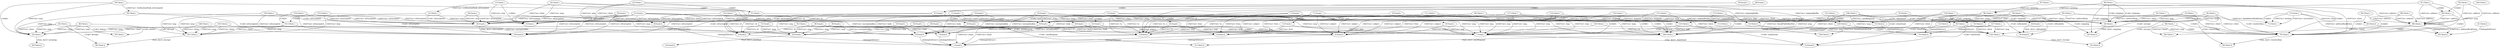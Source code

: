 digraph {
1 [label = "8-Client.c"];
2 [label = "12-Client.c"];
2 -> 1[label="<Def-Use> msg"];
3 [label = "13-Client.c"];
3 -> 2[label="<Def-Use> verificationHook_isEncrypted"];
3 -> 1[label="<child>"];
3 -> 1[label="<Def-Use> msg"];
4 [label = "21-Client.c"];
4 -> 1[label="<Def-Use> client"];
5 [label = "22-Client.c"];
5 -> 1[label="<Def-Use> client"];
5 -> 1[label="<Def-Use> msg"];
5 -> 4[label="<child>"];
6 [label = "24-Client.c"];
6 -> 1[label="<Def-Use> client"];
6 -> 4[label="<child>"];
6 -> 1[label="<Def-Use> msg"];
7 [label = "29-Client.c"];
8 [label = "32-Client.c"];
8 -> 7[label="<Def-Use> client"];
8 -> 7[label="<Def-Use> msg"];
9 [label = "36-Client.c"];
9 -> 7[label="<Def-Use> client"];
9 -> 7[label="<Def-Use> msg"];
10 [label = "39-Client.c"];
10 -> 7[label="<Def-Use> msg"];
10 -> 7[label="<Def-Use> client"];
11 [label = "40-Client.c"];
11 -> 1[label="<Call> mail"];
11 -> 7[label="<Def-Use> client"];
11 -> 7[label="<Def-Use> msg"];
12 [label = "45-Client.c"];
13 [label = "54-Client.c"];
14 [label = "58-Client.c"];
14 -> 13[label="<Def-Use> msg"];
15 [label = "59-Client.c"];
15 -> 14[label="<Def-Use> verificationHook_isEncrypted"];
15 -> 13[label="<child>"];
15 -> 13[label="<Def-Use> msg"];
16 [label = "62-Client.c"];
16 -> 13[label="<Def-Use> client"];
16 -> 13[label="<Def-Use> msg"];
17 [label = "65-Client.c"];
17 -> 13[label="<Def-Use> client"];
17 -> 13[label="<Def-Use> msg"];
18 [label = "66-Client.c"];
18 -> 12[label="<Call> deliver"];
18 -> 13[label="<Def-Use> client"];
18 -> 13[label="<Def-Use> msg"];
19 [label = "71-Client.c"];
20 [label = "73-Client.c"];
20 -> 19[label="<child>"];
20 -> 19[label="<Def-Use> listdata"];
20 -> 19[label="<Def-Use> searchdata"];
21 [label = "79-Client.c"];
22 [label = "81-Client.c"];
22 -> 21[label="<Def-Use> client"];
23 [label = "83-Client.c"];
23 -> 21[label="<Def-Use> msg"];
24 [label = "84-Client.c"];
25 [label = "85-Client.c"];
25 -> 21[label="<Def-Use> client"];
25 -> 19[label="<Def-Use> findAddressBookEntry"];
25 -> 23[label="<Def-Use> clone"];
26 [label = "86-Client.c"];
26 -> 24[label="<Def-Use> found"];
26 -> 21[label="<child>"];
27 [label = "88-Client.c"];
27 -> 21[label="<child>"];
27 -> 24[label="<Def-Use> found"];
27 -> 27[label="<Def-Use> address"];
28 [label = "89-Client.c"];
28 -> 27[label="<Def-Use> address"];
28 -> 21[label="<child>"];
29 [label = "91-Client.c"];
29 -> 21[label="<Def-Use> msg"];
29 -> 27[label="<Def-Use> address"];
29 -> 28[label="<child>"];
30 [label = "92-Client.c"];
30 -> 27[label="<Def-Use> address"];
30 -> 28[label="<child>"];
30 -> 27[label="<Def-Use> address"];
31 [label = "94-Client.c"];
31 -> 27[label="<Def-Use> address"];
31 -> 21[label="<child>"];
32 [label = "96-Client.c"];
32 -> 23[label="<Def-Use> clone"];
32 -> 21[label="<child>"];
33 [label = "97-Client.c"];
33 -> 32[label="<Def-Use> newmsg"];
33 -> 27[label="<Def-Use> address"];
33 -> 21[label="<child>"];
34 [label = "98-Client.c"];
34 -> 27[label="<Def-Use> address"];
34 -> 21[label="<child>"];
34 -> 27[label="<Def-Use> address"];
35 [label = "99-Client.c"];
35 -> 7[label="<Call> outgoing"];
35 -> 21[label="<Def-Use> client"];
35 -> 32[label="<Def-Use> newmsg"];
36 [label = "106-Client.c"];
37 [label = "108-Client.c"];
37 -> 36[label="<Def-Use> client"];
37 -> 36[label="<Def-Use> msg"];
38 [label = "110-Client.c"];
38 -> 36[label="<Def-Use> msg"];
39 [label = "111-Client.c"];
39 -> 38[label="<Def-Use> response"];
39 -> 36[label="<Def-Use> msg"];
40 [label = "112-Client.c"];
40 -> 38[label="<Def-Use> response"];
40 -> 36[label="<Def-Use> client"];
41 [label = "113-Client.c"];
42 [label = "114-Client.c"];
42 -> 38[label="<Def-Use> response"];
42 -> 36[label="<child>"];
43 [label = "115-Client.c"];
43 -> 41[label="<Def-Use> respondPrefix"];
43 -> 36[label="<child>"];
44 [label = "116-Client.c"];
44 -> 38[label="<Def-Use> response"];
44 -> 36[label="<child>"];
44 -> 41[label="<Def-Use> respondPrefix"];
45 [label = "117-Client.c"];
45 -> 38[label="<Def-Use> response"];
45 -> 36[label="<child>"];
45 -> 36[label="<Def-Use> msg"];
46 [label = "118-Client.c"];
46 -> 7[label="<Call> outgoing"];
46 -> 36[label="<Def-Use> client"];
46 -> 38[label="<Def-Use> response"];
47 [label = "124-Client.c"];
48 [label = "126-Client.c"];
49 [label = "127-Client.c"];
49 -> 47[label="<Def-Use> client"];
49 -> 47[label="<Def-Use> msg"];
50 [label = "128-Client.c"];
50 -> 48[label="<Def-Use> foundPublicKeyPair"];
50 -> 47[label="<child>"];
51 [label = "130-Client.c"];
51 -> 47[label="<Def-Use> msg"];
52 [label = "131-Client.c"];
52 -> 50[label="<child>"];
52 -> 48[label="<Def-Use> foundPublicKeyPair"];
53 [label = "133-Client.c"];
53 -> 47[label="<Def-Use> msg"];
53 -> 50[label="<child>"];
54 [label = "141-Client.c"];
55 [label = "144-Client.c"];
56 [label = "145-Client.c"];
56 -> 54[label="<Def-Use> msg"];
56 -> 54[label="<Def-Use> client"];
57 [label = "148-Client.c"];
57 -> 54[label="<Def-Use> client"];
58 [label = "150-Client.c"];
58 -> 54[label="<Def-Use> msg"];
59 [label = "151-Client.c"];
59 -> 54[label="<Def-Use> msg"];
59 -> 54[label="<Def-Use> client"];
60 [label = "153-Client.c"];
60 -> 54[label="<Def-Use> msg"];
60 -> 59[label="<child>"];
61 [label = "154-Client.c"];
61 -> 54[label="<Def-Use> msg"];
61 -> 59[label="<child>"];
62 [label = "10-Client.h"];
63 [label = "12-Client.h"];
64 [label = "13-Client.h"];
65 [label = "14-Client.h"];
66 [label = "15-Client.h"];
65 -> 62[label="<belongToStruct>"];
63 -> 62[label="<belongToStruct>"];
66 -> 62[label="<belongToStruct>"];
64 -> 62[label="<belongToStruct>"];
67 [label = "18-Client.h"];
68 [label = "20-Client.h"];
69 [label = "21-Client.h"];
69 -> 67[label="<belongToStruct>"];
68 -> 67[label="<belongToStruct>"];
70 [label = "24-Client.h"];
71 [label = "26-Client.h"];
72 [label = "29-Client.h"];
73 [label = "31-Client.h"];
74 [label = "35-Client.h"];
75 [label = "40-Client.h"];
76 [label = "7-Email.c"];
77 [label = "9-Email.c"];
77 -> 76[label="<child>"];
78 [label = "10-Email.c"];
78 -> 76[label="<Def-Use> msg"];
79 [label = "11-Email.c"];
79 -> 77[label="<Def-Use> clone"];
79 -> 76[label="<Def-Use> msg"];
79 -> 78[label="<child>"];
80 [label = "12-Email.c"];
80 -> 76[label="<Def-Use> msg"];
81 [label = "13-Email.c"];
81 -> 77[label="<Def-Use> clone"];
81 -> 76[label="<Def-Use> msg"];
81 -> 80[label="<child>"];
82 [label = "14-Email.c"];
82 -> 76[label="<Def-Use> msg"];
83 [label = "15-Email.c"];
83 -> 77[label="<Def-Use> clone"];
83 -> 76[label="<Def-Use> msg"];
83 -> 82[label="<child>"];
84 [label = "16-Email.c"];
84 -> 76[label="<Def-Use> msg"];
85 [label = "17-Email.c"];
85 -> 77[label="<Def-Use> clone"];
85 -> 76[label="<Def-Use> msg"];
85 -> 84[label="<child>"];
86 [label = "18-Email.c"];
86 -> 76[label="<Def-Use> msg"];
87 [label = "19-Email.c"];
87 -> 77[label="<Def-Use> clone"];
87 -> 76[label="<Def-Use> msg"];
87 -> 86[label="<child>"];
88 [label = "21-Email.c"];
88 -> 77[label="<Def-Use> clone"];
88 -> 76[label="<Def-Use> msg"];
89 [label = "22-Email.c"];
89 -> 76[label="<Def-Use> msg"];
90 [label = "23-Email.c"];
90 -> 77[label="<Def-Use> clone"];
90 -> 76[label="<Def-Use> msg"];
90 -> 89[label="<child>"];
91 [label = "25-Email.c"];
91 -> 77[label="<Def-Use> clone"];
91 -> 76[label="<child>"];
92 [label = "29-Email.c"];
93 [label = "31-Email.c"];
93 -> 92[label="<Def-Use> msg"];
94 [label = "32-Email.c"];
94 -> 92[label="<Def-Use> msg"];
95 [label = "33-Email.c"];
95 -> 92[label="<Def-Use> msg"];
96 [label = "34-Email.c"];
96 -> 92[label="<Def-Use> msg"];
97 [label = "35-Email.c"];
97 -> 92[label="<Def-Use> msg"];
98 [label = "36-Email.c"];
98 -> 92[label="<Def-Use> msg"];
99 [label = "38-Email.c"];
99 -> 92[label="<Def-Use> msg"];
100 [label = "39-Email.c"];
100 -> 92[label="<Def-Use> msg"];
101 [label = "44-Email.c"];
102 [label = "47-Email.c"];
102 -> 101[label="<Def-Use> msg"];
103 [label = "48-Email.c"];
103 -> 102[label="<child>"];
104 [label = "50-Email.c"];
104 -> 102[label="<child>"];
105 [label = "56-Email.c"];
106 [label = "58-Email.c"];
106 -> 105[label="<Def-Use> msg"];
106 -> 105[label="<Def-Use> isEncrypted"];
107 [label = "1-Email.h"];
108 [label = "3-Email.h"];
109 [label = "4-Email.h"];
110 [label = "5-Email.h"];
111 [label = "6-Email.h"];
112 [label = "7-Email.h"];
113 [label = "8-Email.h"];
114 [label = "9-Email.h"];
112 -> 107[label="<belongToStruct>"];
110 -> 107[label="<belongToStruct>"];
114 -> 107[label="<belongToStruct>"];
108 -> 107[label="<belongToStruct>"];
109 -> 107[label="<belongToStruct>"];
113 -> 107[label="<belongToStruct>"];
111 -> 107[label="<belongToStruct>"];
115 [label = "12-Email.h"];
116 [label = "14-Email.h"];
117 [label = "16-Email.h"];
118 [label = "18-Email.h"];
102 -> 118[label="<Call> isEncrypted"];
102 -> 105[label="<Call> isEncrypted"];
45 -> 111[label="<Def-Use> subject"];
56 -> 114[label="<Def-Use> encryptionKey"];
78 -> 108[label="<Def-Use> id"];
23 -> 76[label="<Call> cloneEmail"];
23 -> 115[label="<Call> cloneEmail"];
9 -> 21[label="<Call> resolveAlias"];
9 -> 72[label="<Call> resolveAlias"];
81 -> 109[label="<Def-Use> from"];
85 -> 111[label="<Def-Use> subject"];
60 -> 114[label="<Def-Use> encryptionKey"];
83 -> 110[label="<Def-Use> to"];
10 -> 109[label="<Def-Use> from"];
22 -> 65[label="<Def-Use> addressBook"];
61 -> 118[label="<Def-Use> isEncrypted"];
61 -> 105[label="<Def-Use> isEncrypted"];
61 -> 113[label="<Def-Use> isEncrypted"];
8 -> 47[label="<Call> encrypt"];
8 -> 74[label="<Call> encrypt"];
80 -> 109[label="<Def-Use> from"];
42 -> 111[label="<Def-Use> subject"];
89 -> 114[label="<Def-Use> encryptionKey"];
98 -> 112[label="<Def-Use> body"];
87 -> 112[label="<Def-Use> body"];
3 -> 108[label="<Def-Use> id"];
39 -> 110[label="<Def-Use> to"];
40 -> 112[label="<Def-Use> body"];
77 -> 107[label="<Def-Use> email"];
77 -> 107[label="<Def-Use> email"];
95 -> 110[label="<Def-Use> to"];
93 -> 108[label="<Def-Use> id"];
11 -> 1[label="<Call> mail"];
53 -> 118[label="<Def-Use> isEncrypted"];
53 -> 105[label="<Def-Use> isEncrypted"];
53 -> 113[label="<Def-Use> isEncrypted"];
87 -> 112[label="<Def-Use> body"];
99 -> 118[label="<Def-Use> isEncrypted"];
99 -> 105[label="<Def-Use> isEncrypted"];
99 -> 113[label="<Def-Use> isEncrypted"];
40 -> 66[label="<Def-Use> autoResponse"];
86 -> 112[label="<Def-Use> body"];
45 -> 111[label="<Def-Use> subject"];
5 -> 64[label="<Def-Use> outgoingBuffer"];
16 -> 75[label="<Call> decrypt"];
16 -> 54[label="<Call> decrypt"];
18 -> 12[label="<Call> deliver"];
96 -> 111[label="<Def-Use> subject"];
90 -> 114[label="<Def-Use> encryptionKey"];
15 -> 108[label="<Def-Use> id"];
85 -> 111[label="<Def-Use> subject"];
20 -> 68[label="<Def-Use> alias"];
58 -> 118[label="<Def-Use> isEncrypted"];
58 -> 105[label="<Def-Use> isEncrypted"];
58 -> 113[label="<Def-Use> isEncrypted"];
27 -> 67[label="<Def-Use> addressBookEntry"];
88 -> 118[label="<Def-Use> isEncrypted"];
88 -> 105[label="<Def-Use> isEncrypted"];
88 -> 113[label="<Def-Use> isEncrypted"];
2 -> 118[label="<Call> isEncrypted"];
2 -> 105[label="<Call> isEncrypted"];
51 -> 114[label="<Def-Use> encryptionKey"];
32 -> 76[label="<Call> cloneEmail"];
32 -> 115[label="<Call> cloneEmail"];
37 -> 66[label="<Def-Use> autoResponse"];
37 -> 117[label="<Call> isReadable"];
37 -> 101[label="<Call> isReadable"];
81 -> 109[label="<Def-Use> from"];
84 -> 111[label="<Def-Use> subject"];
97 -> 117[label="<Call> isReadable"];
97 -> 101[label="<Call> isReadable"];
33 -> 110[label="<Def-Use> to"];
6 -> 64[label="<Def-Use> outgoingBuffer"];
39 -> 109[label="<Def-Use> from"];
4 -> 64[label="<Def-Use> outgoingBuffer"];
25 -> 110[label="<Def-Use> to"];
79 -> 108[label="<Def-Use> id"];
35 -> 7[label="<Call> outgoing"];
35 -> 70[label="<Call> outgoing"];
38 -> 76[label="<Call> cloneEmail"];
38 -> 115[label="<Call> cloneEmail"];
20 -> 67[label="<Def-Use> addressBookEntry"];
94 -> 109[label="<Def-Use> from"];
29 -> 110[label="<Def-Use> to"];
59 -> 114[label="<Def-Use> encryptionKey"];
100 -> 114[label="<Def-Use> encryptionKey"];
49 -> 110[label="<Def-Use> to"];
25 -> 65[label="<Def-Use> addressBook"];
10 -> 63[label="<Def-Use> name"];
17 -> 36[label="<Call> autoRespond"];
17 -> 73[label="<Call> autoRespond"];
82 -> 110[label="<Def-Use> to"];
46 -> 7[label="<Call> outgoing"];
46 -> 70[label="<Call> outgoing"];
88 -> 118[label="<Def-Use> isEncrypted"];
88 -> 105[label="<Def-Use> isEncrypted"];
88 -> 113[label="<Def-Use> isEncrypted"];
90 -> 114[label="<Def-Use> encryptionKey"];
79 -> 108[label="<Def-Use> id"];
14 -> 118[label="<Call> isEncrypted"];
14 -> 105[label="<Call> isEncrypted"];
44 -> 111[label="<Def-Use> subject"];
83 -> 110[label="<Def-Use> to"];
21 -> 72[label="<func_decl> resolveAlias"];
76 -> 115[label="<func_decl> cloneEmail"];
54 -> 75[label="<func_decl> decrypt"];
7 -> 70[label="<func_decl> outgoing"];
36 -> 73[label="<func_decl> autoRespond"];
101 -> 117[label="<func_decl> isReadable"];
92 -> 116[label="<func_decl> printMail"];
105 -> 118[label="<func_decl> isEncrypted"];
13 -> 71[label="<func_decl> incoming"];
47 -> 74[label="<func_decl> encrypt"];
}